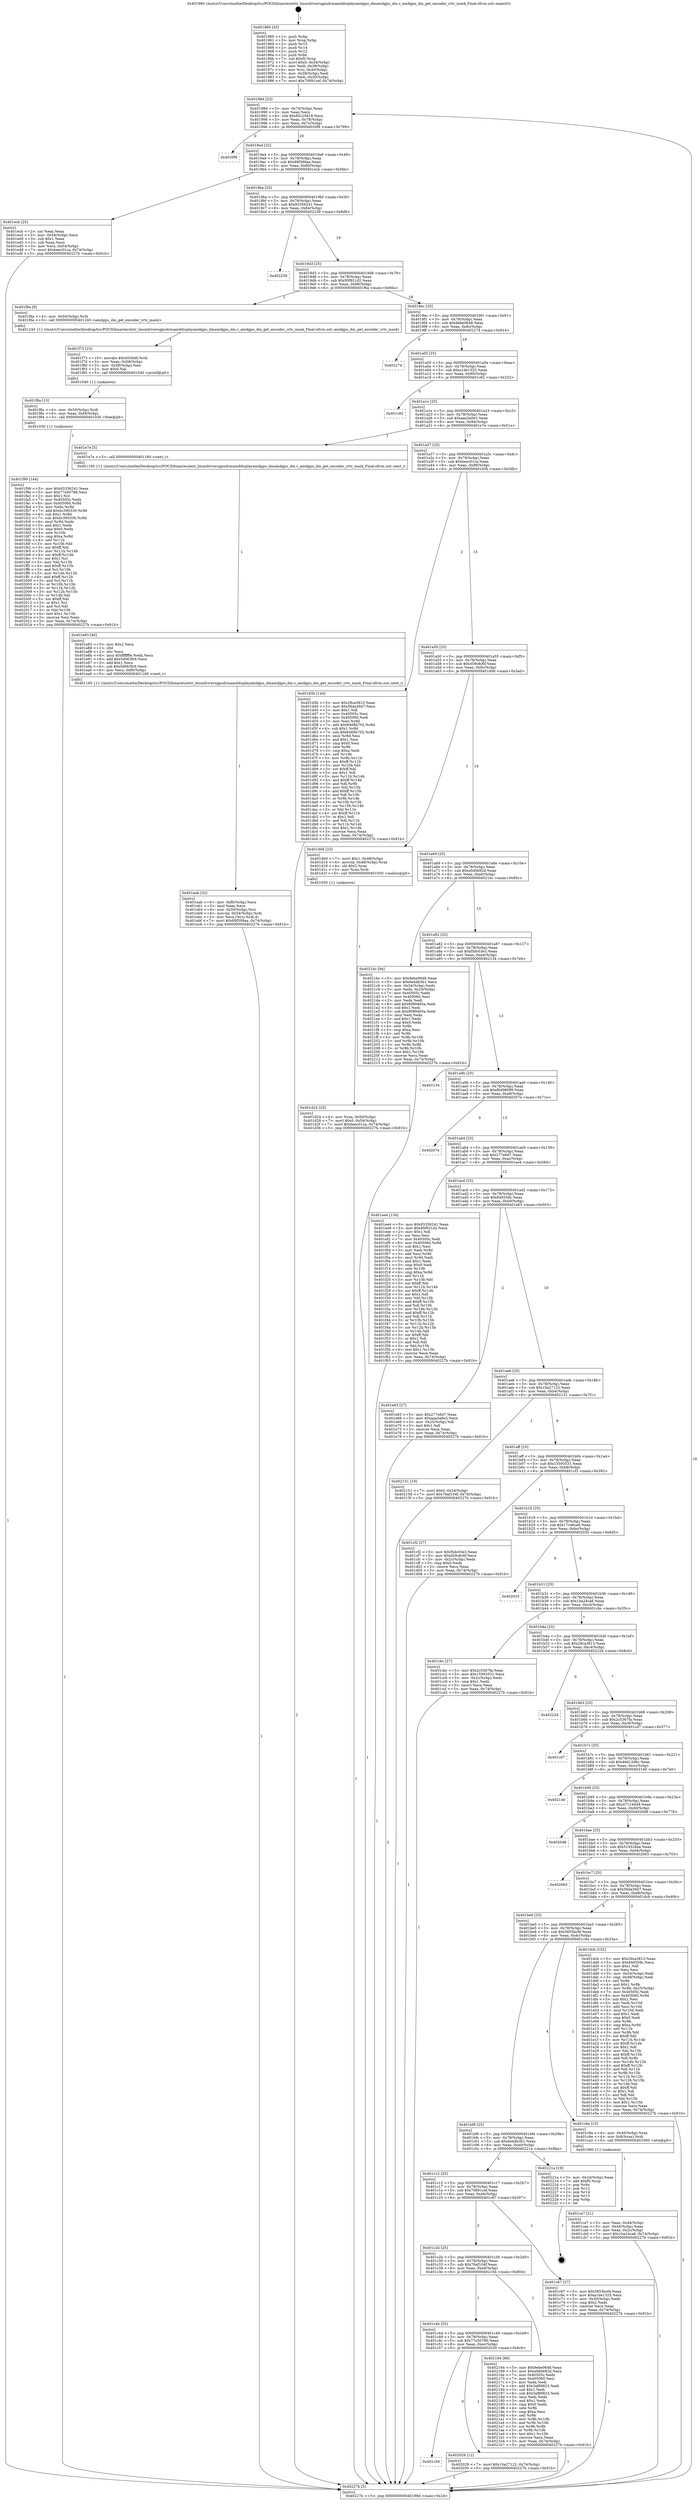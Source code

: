 digraph "0x401960" {
  label = "0x401960 (/mnt/c/Users/mathe/Desktop/tcc/POCII/binaries/extr_linuxdriversgpudrmamddisplayamdgpu_dmamdgpu_dm.c_amdgpu_dm_get_encoder_crtc_mask_Final-ollvm.out::main(0))"
  labelloc = "t"
  node[shape=record]

  Entry [label="",width=0.3,height=0.3,shape=circle,fillcolor=black,style=filled]
  "0x40198d" [label="{
     0x40198d [23]\l
     | [instrs]\l
     &nbsp;&nbsp;0x40198d \<+3\>: mov -0x74(%rbp),%eax\l
     &nbsp;&nbsp;0x401990 \<+2\>: mov %eax,%ecx\l
     &nbsp;&nbsp;0x401992 \<+6\>: sub $0x85c25818,%ecx\l
     &nbsp;&nbsp;0x401998 \<+3\>: mov %eax,-0x78(%rbp)\l
     &nbsp;&nbsp;0x40199b \<+3\>: mov %ecx,-0x7c(%rbp)\l
     &nbsp;&nbsp;0x40199e \<+6\>: je 00000000004020f9 \<main+0x799\>\l
  }"]
  "0x4020f9" [label="{
     0x4020f9\l
  }", style=dashed]
  "0x4019a4" [label="{
     0x4019a4 [22]\l
     | [instrs]\l
     &nbsp;&nbsp;0x4019a4 \<+5\>: jmp 00000000004019a9 \<main+0x49\>\l
     &nbsp;&nbsp;0x4019a9 \<+3\>: mov -0x78(%rbp),%eax\l
     &nbsp;&nbsp;0x4019ac \<+5\>: sub $0x89f399aa,%eax\l
     &nbsp;&nbsp;0x4019b1 \<+3\>: mov %eax,-0x80(%rbp)\l
     &nbsp;&nbsp;0x4019b4 \<+6\>: je 0000000000401ecb \<main+0x56b\>\l
  }"]
  Exit [label="",width=0.3,height=0.3,shape=circle,fillcolor=black,style=filled,peripheries=2]
  "0x401ecb" [label="{
     0x401ecb [25]\l
     | [instrs]\l
     &nbsp;&nbsp;0x401ecb \<+2\>: xor %eax,%eax\l
     &nbsp;&nbsp;0x401ecd \<+3\>: mov -0x54(%rbp),%ecx\l
     &nbsp;&nbsp;0x401ed0 \<+3\>: sub $0x1,%eax\l
     &nbsp;&nbsp;0x401ed3 \<+2\>: sub %eax,%ecx\l
     &nbsp;&nbsp;0x401ed5 \<+3\>: mov %ecx,-0x54(%rbp)\l
     &nbsp;&nbsp;0x401ed8 \<+7\>: movl $0xbeec01ca,-0x74(%rbp)\l
     &nbsp;&nbsp;0x401edf \<+5\>: jmp 000000000040227b \<main+0x91b\>\l
  }"]
  "0x4019ba" [label="{
     0x4019ba [25]\l
     | [instrs]\l
     &nbsp;&nbsp;0x4019ba \<+5\>: jmp 00000000004019bf \<main+0x5f\>\l
     &nbsp;&nbsp;0x4019bf \<+3\>: mov -0x78(%rbp),%eax\l
     &nbsp;&nbsp;0x4019c2 \<+5\>: sub $0x93356241,%eax\l
     &nbsp;&nbsp;0x4019c7 \<+6\>: mov %eax,-0x84(%rbp)\l
     &nbsp;&nbsp;0x4019cd \<+6\>: je 0000000000402239 \<main+0x8d9\>\l
  }"]
  "0x401c5d" [label="{
     0x401c5d\l
  }", style=dashed]
  "0x402239" [label="{
     0x402239\l
  }", style=dashed]
  "0x4019d3" [label="{
     0x4019d3 [25]\l
     | [instrs]\l
     &nbsp;&nbsp;0x4019d3 \<+5\>: jmp 00000000004019d8 \<main+0x78\>\l
     &nbsp;&nbsp;0x4019d8 \<+3\>: mov -0x78(%rbp),%eax\l
     &nbsp;&nbsp;0x4019db \<+5\>: sub $0x95f921d2,%eax\l
     &nbsp;&nbsp;0x4019e0 \<+6\>: mov %eax,-0x88(%rbp)\l
     &nbsp;&nbsp;0x4019e6 \<+6\>: je 0000000000401f6a \<main+0x60a\>\l
  }"]
  "0x402029" [label="{
     0x402029 [12]\l
     | [instrs]\l
     &nbsp;&nbsp;0x402029 \<+7\>: movl $0x10a27122,-0x74(%rbp)\l
     &nbsp;&nbsp;0x402030 \<+5\>: jmp 000000000040227b \<main+0x91b\>\l
  }"]
  "0x401f6a" [label="{
     0x401f6a [9]\l
     | [instrs]\l
     &nbsp;&nbsp;0x401f6a \<+4\>: mov -0x50(%rbp),%rdi\l
     &nbsp;&nbsp;0x401f6e \<+5\>: call 0000000000401240 \<amdgpu_dm_get_encoder_crtc_mask\>\l
     | [calls]\l
     &nbsp;&nbsp;0x401240 \{1\} (/mnt/c/Users/mathe/Desktop/tcc/POCII/binaries/extr_linuxdriversgpudrmamddisplayamdgpu_dmamdgpu_dm.c_amdgpu_dm_get_encoder_crtc_mask_Final-ollvm.out::amdgpu_dm_get_encoder_crtc_mask)\l
  }"]
  "0x4019ec" [label="{
     0x4019ec [25]\l
     | [instrs]\l
     &nbsp;&nbsp;0x4019ec \<+5\>: jmp 00000000004019f1 \<main+0x91\>\l
     &nbsp;&nbsp;0x4019f1 \<+3\>: mov -0x78(%rbp),%eax\l
     &nbsp;&nbsp;0x4019f4 \<+5\>: sub $0x9ebe0648,%eax\l
     &nbsp;&nbsp;0x4019f9 \<+6\>: mov %eax,-0x8c(%rbp)\l
     &nbsp;&nbsp;0x4019ff \<+6\>: je 0000000000402274 \<main+0x914\>\l
  }"]
  "0x401c44" [label="{
     0x401c44 [25]\l
     | [instrs]\l
     &nbsp;&nbsp;0x401c44 \<+5\>: jmp 0000000000401c49 \<main+0x2e9\>\l
     &nbsp;&nbsp;0x401c49 \<+3\>: mov -0x78(%rbp),%eax\l
     &nbsp;&nbsp;0x401c4c \<+5\>: sub $0x77e50786,%eax\l
     &nbsp;&nbsp;0x401c51 \<+6\>: mov %eax,-0xec(%rbp)\l
     &nbsp;&nbsp;0x401c57 \<+6\>: je 0000000000402029 \<main+0x6c9\>\l
  }"]
  "0x402274" [label="{
     0x402274\l
  }", style=dashed]
  "0x401a05" [label="{
     0x401a05 [25]\l
     | [instrs]\l
     &nbsp;&nbsp;0x401a05 \<+5\>: jmp 0000000000401a0a \<main+0xaa\>\l
     &nbsp;&nbsp;0x401a0a \<+3\>: mov -0x78(%rbp),%eax\l
     &nbsp;&nbsp;0x401a0d \<+5\>: sub $0xa1de1325,%eax\l
     &nbsp;&nbsp;0x401a12 \<+6\>: mov %eax,-0x90(%rbp)\l
     &nbsp;&nbsp;0x401a18 \<+6\>: je 0000000000401c82 \<main+0x322\>\l
  }"]
  "0x402164" [label="{
     0x402164 [88]\l
     | [instrs]\l
     &nbsp;&nbsp;0x402164 \<+5\>: mov $0x9ebe0648,%eax\l
     &nbsp;&nbsp;0x402169 \<+5\>: mov $0xe0d0b92d,%ecx\l
     &nbsp;&nbsp;0x40216e \<+7\>: mov 0x40505c,%edx\l
     &nbsp;&nbsp;0x402175 \<+7\>: mov 0x405060,%esi\l
     &nbsp;&nbsp;0x40217c \<+2\>: mov %edx,%edi\l
     &nbsp;&nbsp;0x40217e \<+6\>: add $0x3af89823,%edi\l
     &nbsp;&nbsp;0x402184 \<+3\>: sub $0x1,%edi\l
     &nbsp;&nbsp;0x402187 \<+6\>: sub $0x3af89823,%edi\l
     &nbsp;&nbsp;0x40218d \<+3\>: imul %edi,%edx\l
     &nbsp;&nbsp;0x402190 \<+3\>: and $0x1,%edx\l
     &nbsp;&nbsp;0x402193 \<+3\>: cmp $0x0,%edx\l
     &nbsp;&nbsp;0x402196 \<+4\>: sete %r8b\l
     &nbsp;&nbsp;0x40219a \<+3\>: cmp $0xa,%esi\l
     &nbsp;&nbsp;0x40219d \<+4\>: setl %r9b\l
     &nbsp;&nbsp;0x4021a1 \<+3\>: mov %r8b,%r10b\l
     &nbsp;&nbsp;0x4021a4 \<+3\>: and %r9b,%r10b\l
     &nbsp;&nbsp;0x4021a7 \<+3\>: xor %r9b,%r8b\l
     &nbsp;&nbsp;0x4021aa \<+3\>: or %r8b,%r10b\l
     &nbsp;&nbsp;0x4021ad \<+4\>: test $0x1,%r10b\l
     &nbsp;&nbsp;0x4021b1 \<+3\>: cmovne %ecx,%eax\l
     &nbsp;&nbsp;0x4021b4 \<+3\>: mov %eax,-0x74(%rbp)\l
     &nbsp;&nbsp;0x4021b7 \<+5\>: jmp 000000000040227b \<main+0x91b\>\l
  }"]
  "0x401c82" [label="{
     0x401c82\l
  }", style=dashed]
  "0x401a1e" [label="{
     0x401a1e [25]\l
     | [instrs]\l
     &nbsp;&nbsp;0x401a1e \<+5\>: jmp 0000000000401a23 \<main+0xc3\>\l
     &nbsp;&nbsp;0x401a23 \<+3\>: mov -0x78(%rbp),%eax\l
     &nbsp;&nbsp;0x401a26 \<+5\>: sub $0xaaa3a0e3,%eax\l
     &nbsp;&nbsp;0x401a2b \<+6\>: mov %eax,-0x94(%rbp)\l
     &nbsp;&nbsp;0x401a31 \<+6\>: je 0000000000401e7e \<main+0x51e\>\l
  }"]
  "0x401f99" [label="{
     0x401f99 [144]\l
     | [instrs]\l
     &nbsp;&nbsp;0x401f99 \<+5\>: mov $0x93356241,%eax\l
     &nbsp;&nbsp;0x401f9e \<+5\>: mov $0x77e50786,%esi\l
     &nbsp;&nbsp;0x401fa3 \<+2\>: mov $0x1,%cl\l
     &nbsp;&nbsp;0x401fa5 \<+7\>: mov 0x40505c,%edx\l
     &nbsp;&nbsp;0x401fac \<+8\>: mov 0x405060,%r8d\l
     &nbsp;&nbsp;0x401fb4 \<+3\>: mov %edx,%r9d\l
     &nbsp;&nbsp;0x401fb7 \<+7\>: add $0xbc390330,%r9d\l
     &nbsp;&nbsp;0x401fbe \<+4\>: sub $0x1,%r9d\l
     &nbsp;&nbsp;0x401fc2 \<+7\>: sub $0xbc390330,%r9d\l
     &nbsp;&nbsp;0x401fc9 \<+4\>: imul %r9d,%edx\l
     &nbsp;&nbsp;0x401fcd \<+3\>: and $0x1,%edx\l
     &nbsp;&nbsp;0x401fd0 \<+3\>: cmp $0x0,%edx\l
     &nbsp;&nbsp;0x401fd3 \<+4\>: sete %r10b\l
     &nbsp;&nbsp;0x401fd7 \<+4\>: cmp $0xa,%r8d\l
     &nbsp;&nbsp;0x401fdb \<+4\>: setl %r11b\l
     &nbsp;&nbsp;0x401fdf \<+3\>: mov %r10b,%bl\l
     &nbsp;&nbsp;0x401fe2 \<+3\>: xor $0xff,%bl\l
     &nbsp;&nbsp;0x401fe5 \<+3\>: mov %r11b,%r14b\l
     &nbsp;&nbsp;0x401fe8 \<+4\>: xor $0xff,%r14b\l
     &nbsp;&nbsp;0x401fec \<+3\>: xor $0x1,%cl\l
     &nbsp;&nbsp;0x401fef \<+3\>: mov %bl,%r15b\l
     &nbsp;&nbsp;0x401ff2 \<+4\>: and $0xff,%r15b\l
     &nbsp;&nbsp;0x401ff6 \<+3\>: and %cl,%r10b\l
     &nbsp;&nbsp;0x401ff9 \<+3\>: mov %r14b,%r12b\l
     &nbsp;&nbsp;0x401ffc \<+4\>: and $0xff,%r12b\l
     &nbsp;&nbsp;0x402000 \<+3\>: and %cl,%r11b\l
     &nbsp;&nbsp;0x402003 \<+3\>: or %r10b,%r15b\l
     &nbsp;&nbsp;0x402006 \<+3\>: or %r11b,%r12b\l
     &nbsp;&nbsp;0x402009 \<+3\>: xor %r12b,%r15b\l
     &nbsp;&nbsp;0x40200c \<+3\>: or %r14b,%bl\l
     &nbsp;&nbsp;0x40200f \<+3\>: xor $0xff,%bl\l
     &nbsp;&nbsp;0x402012 \<+3\>: or $0x1,%cl\l
     &nbsp;&nbsp;0x402015 \<+2\>: and %cl,%bl\l
     &nbsp;&nbsp;0x402017 \<+3\>: or %bl,%r15b\l
     &nbsp;&nbsp;0x40201a \<+4\>: test $0x1,%r15b\l
     &nbsp;&nbsp;0x40201e \<+3\>: cmovne %esi,%eax\l
     &nbsp;&nbsp;0x402021 \<+3\>: mov %eax,-0x74(%rbp)\l
     &nbsp;&nbsp;0x402024 \<+5\>: jmp 000000000040227b \<main+0x91b\>\l
  }"]
  "0x401e7e" [label="{
     0x401e7e [5]\l
     | [instrs]\l
     &nbsp;&nbsp;0x401e7e \<+5\>: call 0000000000401160 \<next_i\>\l
     | [calls]\l
     &nbsp;&nbsp;0x401160 \{1\} (/mnt/c/Users/mathe/Desktop/tcc/POCII/binaries/extr_linuxdriversgpudrmamddisplayamdgpu_dmamdgpu_dm.c_amdgpu_dm_get_encoder_crtc_mask_Final-ollvm.out::next_i)\l
  }"]
  "0x401a37" [label="{
     0x401a37 [25]\l
     | [instrs]\l
     &nbsp;&nbsp;0x401a37 \<+5\>: jmp 0000000000401a3c \<main+0xdc\>\l
     &nbsp;&nbsp;0x401a3c \<+3\>: mov -0x78(%rbp),%eax\l
     &nbsp;&nbsp;0x401a3f \<+5\>: sub $0xbeec01ca,%eax\l
     &nbsp;&nbsp;0x401a44 \<+6\>: mov %eax,-0x98(%rbp)\l
     &nbsp;&nbsp;0x401a4a \<+6\>: je 0000000000401d3b \<main+0x3db\>\l
  }"]
  "0x401f8a" [label="{
     0x401f8a [15]\l
     | [instrs]\l
     &nbsp;&nbsp;0x401f8a \<+4\>: mov -0x50(%rbp),%rdi\l
     &nbsp;&nbsp;0x401f8e \<+6\>: mov %eax,-0xf4(%rbp)\l
     &nbsp;&nbsp;0x401f94 \<+5\>: call 0000000000401030 \<free@plt\>\l
     | [calls]\l
     &nbsp;&nbsp;0x401030 \{1\} (unknown)\l
  }"]
  "0x401d3b" [label="{
     0x401d3b [144]\l
     | [instrs]\l
     &nbsp;&nbsp;0x401d3b \<+5\>: mov $0x29ca3813,%eax\l
     &nbsp;&nbsp;0x401d40 \<+5\>: mov $0x56da3947,%ecx\l
     &nbsp;&nbsp;0x401d45 \<+2\>: mov $0x1,%dl\l
     &nbsp;&nbsp;0x401d47 \<+7\>: mov 0x40505c,%esi\l
     &nbsp;&nbsp;0x401d4e \<+7\>: mov 0x405060,%edi\l
     &nbsp;&nbsp;0x401d55 \<+3\>: mov %esi,%r8d\l
     &nbsp;&nbsp;0x401d58 \<+7\>: add $0x6468b702,%r8d\l
     &nbsp;&nbsp;0x401d5f \<+4\>: sub $0x1,%r8d\l
     &nbsp;&nbsp;0x401d63 \<+7\>: sub $0x6468b702,%r8d\l
     &nbsp;&nbsp;0x401d6a \<+4\>: imul %r8d,%esi\l
     &nbsp;&nbsp;0x401d6e \<+3\>: and $0x1,%esi\l
     &nbsp;&nbsp;0x401d71 \<+3\>: cmp $0x0,%esi\l
     &nbsp;&nbsp;0x401d74 \<+4\>: sete %r9b\l
     &nbsp;&nbsp;0x401d78 \<+3\>: cmp $0xa,%edi\l
     &nbsp;&nbsp;0x401d7b \<+4\>: setl %r10b\l
     &nbsp;&nbsp;0x401d7f \<+3\>: mov %r9b,%r11b\l
     &nbsp;&nbsp;0x401d82 \<+4\>: xor $0xff,%r11b\l
     &nbsp;&nbsp;0x401d86 \<+3\>: mov %r10b,%bl\l
     &nbsp;&nbsp;0x401d89 \<+3\>: xor $0xff,%bl\l
     &nbsp;&nbsp;0x401d8c \<+3\>: xor $0x1,%dl\l
     &nbsp;&nbsp;0x401d8f \<+3\>: mov %r11b,%r14b\l
     &nbsp;&nbsp;0x401d92 \<+4\>: and $0xff,%r14b\l
     &nbsp;&nbsp;0x401d96 \<+3\>: and %dl,%r9b\l
     &nbsp;&nbsp;0x401d99 \<+3\>: mov %bl,%r15b\l
     &nbsp;&nbsp;0x401d9c \<+4\>: and $0xff,%r15b\l
     &nbsp;&nbsp;0x401da0 \<+3\>: and %dl,%r10b\l
     &nbsp;&nbsp;0x401da3 \<+3\>: or %r9b,%r14b\l
     &nbsp;&nbsp;0x401da6 \<+3\>: or %r10b,%r15b\l
     &nbsp;&nbsp;0x401da9 \<+3\>: xor %r15b,%r14b\l
     &nbsp;&nbsp;0x401dac \<+3\>: or %bl,%r11b\l
     &nbsp;&nbsp;0x401daf \<+4\>: xor $0xff,%r11b\l
     &nbsp;&nbsp;0x401db3 \<+3\>: or $0x1,%dl\l
     &nbsp;&nbsp;0x401db6 \<+3\>: and %dl,%r11b\l
     &nbsp;&nbsp;0x401db9 \<+3\>: or %r11b,%r14b\l
     &nbsp;&nbsp;0x401dbc \<+4\>: test $0x1,%r14b\l
     &nbsp;&nbsp;0x401dc0 \<+3\>: cmovne %ecx,%eax\l
     &nbsp;&nbsp;0x401dc3 \<+3\>: mov %eax,-0x74(%rbp)\l
     &nbsp;&nbsp;0x401dc6 \<+5\>: jmp 000000000040227b \<main+0x91b\>\l
  }"]
  "0x401a50" [label="{
     0x401a50 [25]\l
     | [instrs]\l
     &nbsp;&nbsp;0x401a50 \<+5\>: jmp 0000000000401a55 \<main+0xf5\>\l
     &nbsp;&nbsp;0x401a55 \<+3\>: mov -0x78(%rbp),%eax\l
     &nbsp;&nbsp;0x401a58 \<+5\>: sub $0xd59c8c6f,%eax\l
     &nbsp;&nbsp;0x401a5d \<+6\>: mov %eax,-0x9c(%rbp)\l
     &nbsp;&nbsp;0x401a63 \<+6\>: je 0000000000401d0d \<main+0x3ad\>\l
  }"]
  "0x401f73" [label="{
     0x401f73 [23]\l
     | [instrs]\l
     &nbsp;&nbsp;0x401f73 \<+10\>: movabs $0x4030d6,%rdi\l
     &nbsp;&nbsp;0x401f7d \<+3\>: mov %eax,-0x58(%rbp)\l
     &nbsp;&nbsp;0x401f80 \<+3\>: mov -0x58(%rbp),%esi\l
     &nbsp;&nbsp;0x401f83 \<+2\>: mov $0x0,%al\l
     &nbsp;&nbsp;0x401f85 \<+5\>: call 0000000000401040 \<printf@plt\>\l
     | [calls]\l
     &nbsp;&nbsp;0x401040 \{1\} (unknown)\l
  }"]
  "0x401d0d" [label="{
     0x401d0d [23]\l
     | [instrs]\l
     &nbsp;&nbsp;0x401d0d \<+7\>: movl $0x1,-0x48(%rbp)\l
     &nbsp;&nbsp;0x401d14 \<+4\>: movslq -0x48(%rbp),%rax\l
     &nbsp;&nbsp;0x401d18 \<+4\>: shl $0x2,%rax\l
     &nbsp;&nbsp;0x401d1c \<+3\>: mov %rax,%rdi\l
     &nbsp;&nbsp;0x401d1f \<+5\>: call 0000000000401050 \<malloc@plt\>\l
     | [calls]\l
     &nbsp;&nbsp;0x401050 \{1\} (unknown)\l
  }"]
  "0x401a69" [label="{
     0x401a69 [25]\l
     | [instrs]\l
     &nbsp;&nbsp;0x401a69 \<+5\>: jmp 0000000000401a6e \<main+0x10e\>\l
     &nbsp;&nbsp;0x401a6e \<+3\>: mov -0x78(%rbp),%eax\l
     &nbsp;&nbsp;0x401a71 \<+5\>: sub $0xe0d0b92d,%eax\l
     &nbsp;&nbsp;0x401a76 \<+6\>: mov %eax,-0xa0(%rbp)\l
     &nbsp;&nbsp;0x401a7c \<+6\>: je 00000000004021bc \<main+0x85c\>\l
  }"]
  "0x401eab" [label="{
     0x401eab [32]\l
     | [instrs]\l
     &nbsp;&nbsp;0x401eab \<+6\>: mov -0xf0(%rbp),%ecx\l
     &nbsp;&nbsp;0x401eb1 \<+3\>: imul %eax,%ecx\l
     &nbsp;&nbsp;0x401eb4 \<+4\>: mov -0x50(%rbp),%rsi\l
     &nbsp;&nbsp;0x401eb8 \<+4\>: movslq -0x54(%rbp),%rdi\l
     &nbsp;&nbsp;0x401ebc \<+3\>: mov %ecx,(%rsi,%rdi,4)\l
     &nbsp;&nbsp;0x401ebf \<+7\>: movl $0x89f399aa,-0x74(%rbp)\l
     &nbsp;&nbsp;0x401ec6 \<+5\>: jmp 000000000040227b \<main+0x91b\>\l
  }"]
  "0x4021bc" [label="{
     0x4021bc [94]\l
     | [instrs]\l
     &nbsp;&nbsp;0x4021bc \<+5\>: mov $0x9ebe0648,%eax\l
     &nbsp;&nbsp;0x4021c1 \<+5\>: mov $0x6e4db3b1,%ecx\l
     &nbsp;&nbsp;0x4021c6 \<+3\>: mov -0x34(%rbp),%edx\l
     &nbsp;&nbsp;0x4021c9 \<+3\>: mov %edx,-0x24(%rbp)\l
     &nbsp;&nbsp;0x4021cc \<+7\>: mov 0x40505c,%edx\l
     &nbsp;&nbsp;0x4021d3 \<+7\>: mov 0x405060,%esi\l
     &nbsp;&nbsp;0x4021da \<+2\>: mov %edx,%edi\l
     &nbsp;&nbsp;0x4021dc \<+6\>: add $0x9089465a,%edi\l
     &nbsp;&nbsp;0x4021e2 \<+3\>: sub $0x1,%edi\l
     &nbsp;&nbsp;0x4021e5 \<+6\>: sub $0x9089465a,%edi\l
     &nbsp;&nbsp;0x4021eb \<+3\>: imul %edi,%edx\l
     &nbsp;&nbsp;0x4021ee \<+3\>: and $0x1,%edx\l
     &nbsp;&nbsp;0x4021f1 \<+3\>: cmp $0x0,%edx\l
     &nbsp;&nbsp;0x4021f4 \<+4\>: sete %r8b\l
     &nbsp;&nbsp;0x4021f8 \<+3\>: cmp $0xa,%esi\l
     &nbsp;&nbsp;0x4021fb \<+4\>: setl %r9b\l
     &nbsp;&nbsp;0x4021ff \<+3\>: mov %r8b,%r10b\l
     &nbsp;&nbsp;0x402202 \<+3\>: and %r9b,%r10b\l
     &nbsp;&nbsp;0x402205 \<+3\>: xor %r9b,%r8b\l
     &nbsp;&nbsp;0x402208 \<+3\>: or %r8b,%r10b\l
     &nbsp;&nbsp;0x40220b \<+4\>: test $0x1,%r10b\l
     &nbsp;&nbsp;0x40220f \<+3\>: cmovne %ecx,%eax\l
     &nbsp;&nbsp;0x402212 \<+3\>: mov %eax,-0x74(%rbp)\l
     &nbsp;&nbsp;0x402215 \<+5\>: jmp 000000000040227b \<main+0x91b\>\l
  }"]
  "0x401a82" [label="{
     0x401a82 [25]\l
     | [instrs]\l
     &nbsp;&nbsp;0x401a82 \<+5\>: jmp 0000000000401a87 \<main+0x127\>\l
     &nbsp;&nbsp;0x401a87 \<+3\>: mov -0x78(%rbp),%eax\l
     &nbsp;&nbsp;0x401a8a \<+5\>: sub $0xf5dc03e3,%eax\l
     &nbsp;&nbsp;0x401a8f \<+6\>: mov %eax,-0xa4(%rbp)\l
     &nbsp;&nbsp;0x401a95 \<+6\>: je 0000000000402134 \<main+0x7d4\>\l
  }"]
  "0x401e83" [label="{
     0x401e83 [40]\l
     | [instrs]\l
     &nbsp;&nbsp;0x401e83 \<+5\>: mov $0x2,%ecx\l
     &nbsp;&nbsp;0x401e88 \<+1\>: cltd\l
     &nbsp;&nbsp;0x401e89 \<+2\>: idiv %ecx\l
     &nbsp;&nbsp;0x401e8b \<+6\>: imul $0xfffffffe,%edx,%ecx\l
     &nbsp;&nbsp;0x401e91 \<+6\>: add $0x5d063fc6,%ecx\l
     &nbsp;&nbsp;0x401e97 \<+3\>: add $0x1,%ecx\l
     &nbsp;&nbsp;0x401e9a \<+6\>: sub $0x5d063fc6,%ecx\l
     &nbsp;&nbsp;0x401ea0 \<+6\>: mov %ecx,-0xf0(%rbp)\l
     &nbsp;&nbsp;0x401ea6 \<+5\>: call 0000000000401160 \<next_i\>\l
     | [calls]\l
     &nbsp;&nbsp;0x401160 \{1\} (/mnt/c/Users/mathe/Desktop/tcc/POCII/binaries/extr_linuxdriversgpudrmamddisplayamdgpu_dmamdgpu_dm.c_amdgpu_dm_get_encoder_crtc_mask_Final-ollvm.out::next_i)\l
  }"]
  "0x402134" [label="{
     0x402134\l
  }", style=dashed]
  "0x401a9b" [label="{
     0x401a9b [25]\l
     | [instrs]\l
     &nbsp;&nbsp;0x401a9b \<+5\>: jmp 0000000000401aa0 \<main+0x140\>\l
     &nbsp;&nbsp;0x401aa0 \<+3\>: mov -0x78(%rbp),%eax\l
     &nbsp;&nbsp;0x401aa3 \<+5\>: sub $0xfb408099,%eax\l
     &nbsp;&nbsp;0x401aa8 \<+6\>: mov %eax,-0xa8(%rbp)\l
     &nbsp;&nbsp;0x401aae \<+6\>: je 000000000040207e \<main+0x71e\>\l
  }"]
  "0x401d24" [label="{
     0x401d24 [23]\l
     | [instrs]\l
     &nbsp;&nbsp;0x401d24 \<+4\>: mov %rax,-0x50(%rbp)\l
     &nbsp;&nbsp;0x401d28 \<+7\>: movl $0x0,-0x54(%rbp)\l
     &nbsp;&nbsp;0x401d2f \<+7\>: movl $0xbeec01ca,-0x74(%rbp)\l
     &nbsp;&nbsp;0x401d36 \<+5\>: jmp 000000000040227b \<main+0x91b\>\l
  }"]
  "0x40207e" [label="{
     0x40207e\l
  }", style=dashed]
  "0x401ab4" [label="{
     0x401ab4 [25]\l
     | [instrs]\l
     &nbsp;&nbsp;0x401ab4 \<+5\>: jmp 0000000000401ab9 \<main+0x159\>\l
     &nbsp;&nbsp;0x401ab9 \<+3\>: mov -0x78(%rbp),%eax\l
     &nbsp;&nbsp;0x401abc \<+5\>: sub $0x277e6d7,%eax\l
     &nbsp;&nbsp;0x401ac1 \<+6\>: mov %eax,-0xac(%rbp)\l
     &nbsp;&nbsp;0x401ac7 \<+6\>: je 0000000000401ee4 \<main+0x584\>\l
  }"]
  "0x401ca7" [label="{
     0x401ca7 [21]\l
     | [instrs]\l
     &nbsp;&nbsp;0x401ca7 \<+3\>: mov %eax,-0x44(%rbp)\l
     &nbsp;&nbsp;0x401caa \<+3\>: mov -0x44(%rbp),%eax\l
     &nbsp;&nbsp;0x401cad \<+3\>: mov %eax,-0x2c(%rbp)\l
     &nbsp;&nbsp;0x401cb0 \<+7\>: movl $0x1ba24ca6,-0x74(%rbp)\l
     &nbsp;&nbsp;0x401cb7 \<+5\>: jmp 000000000040227b \<main+0x91b\>\l
  }"]
  "0x401ee4" [label="{
     0x401ee4 [134]\l
     | [instrs]\l
     &nbsp;&nbsp;0x401ee4 \<+5\>: mov $0x93356241,%eax\l
     &nbsp;&nbsp;0x401ee9 \<+5\>: mov $0x95f921d2,%ecx\l
     &nbsp;&nbsp;0x401eee \<+2\>: mov $0x1,%dl\l
     &nbsp;&nbsp;0x401ef0 \<+2\>: xor %esi,%esi\l
     &nbsp;&nbsp;0x401ef2 \<+7\>: mov 0x40505c,%edi\l
     &nbsp;&nbsp;0x401ef9 \<+8\>: mov 0x405060,%r8d\l
     &nbsp;&nbsp;0x401f01 \<+3\>: sub $0x1,%esi\l
     &nbsp;&nbsp;0x401f04 \<+3\>: mov %edi,%r9d\l
     &nbsp;&nbsp;0x401f07 \<+3\>: add %esi,%r9d\l
     &nbsp;&nbsp;0x401f0a \<+4\>: imul %r9d,%edi\l
     &nbsp;&nbsp;0x401f0e \<+3\>: and $0x1,%edi\l
     &nbsp;&nbsp;0x401f11 \<+3\>: cmp $0x0,%edi\l
     &nbsp;&nbsp;0x401f14 \<+4\>: sete %r10b\l
     &nbsp;&nbsp;0x401f18 \<+4\>: cmp $0xa,%r8d\l
     &nbsp;&nbsp;0x401f1c \<+4\>: setl %r11b\l
     &nbsp;&nbsp;0x401f20 \<+3\>: mov %r10b,%bl\l
     &nbsp;&nbsp;0x401f23 \<+3\>: xor $0xff,%bl\l
     &nbsp;&nbsp;0x401f26 \<+3\>: mov %r11b,%r14b\l
     &nbsp;&nbsp;0x401f29 \<+4\>: xor $0xff,%r14b\l
     &nbsp;&nbsp;0x401f2d \<+3\>: xor $0x1,%dl\l
     &nbsp;&nbsp;0x401f30 \<+3\>: mov %bl,%r15b\l
     &nbsp;&nbsp;0x401f33 \<+4\>: and $0xff,%r15b\l
     &nbsp;&nbsp;0x401f37 \<+3\>: and %dl,%r10b\l
     &nbsp;&nbsp;0x401f3a \<+3\>: mov %r14b,%r12b\l
     &nbsp;&nbsp;0x401f3d \<+4\>: and $0xff,%r12b\l
     &nbsp;&nbsp;0x401f41 \<+3\>: and %dl,%r11b\l
     &nbsp;&nbsp;0x401f44 \<+3\>: or %r10b,%r15b\l
     &nbsp;&nbsp;0x401f47 \<+3\>: or %r11b,%r12b\l
     &nbsp;&nbsp;0x401f4a \<+3\>: xor %r12b,%r15b\l
     &nbsp;&nbsp;0x401f4d \<+3\>: or %r14b,%bl\l
     &nbsp;&nbsp;0x401f50 \<+3\>: xor $0xff,%bl\l
     &nbsp;&nbsp;0x401f53 \<+3\>: or $0x1,%dl\l
     &nbsp;&nbsp;0x401f56 \<+2\>: and %dl,%bl\l
     &nbsp;&nbsp;0x401f58 \<+3\>: or %bl,%r15b\l
     &nbsp;&nbsp;0x401f5b \<+4\>: test $0x1,%r15b\l
     &nbsp;&nbsp;0x401f5f \<+3\>: cmovne %ecx,%eax\l
     &nbsp;&nbsp;0x401f62 \<+3\>: mov %eax,-0x74(%rbp)\l
     &nbsp;&nbsp;0x401f65 \<+5\>: jmp 000000000040227b \<main+0x91b\>\l
  }"]
  "0x401acd" [label="{
     0x401acd [25]\l
     | [instrs]\l
     &nbsp;&nbsp;0x401acd \<+5\>: jmp 0000000000401ad2 \<main+0x172\>\l
     &nbsp;&nbsp;0x401ad2 \<+3\>: mov -0x78(%rbp),%eax\l
     &nbsp;&nbsp;0x401ad5 \<+5\>: sub $0x840559c,%eax\l
     &nbsp;&nbsp;0x401ada \<+6\>: mov %eax,-0xb0(%rbp)\l
     &nbsp;&nbsp;0x401ae0 \<+6\>: je 0000000000401e63 \<main+0x503\>\l
  }"]
  "0x401960" [label="{
     0x401960 [45]\l
     | [instrs]\l
     &nbsp;&nbsp;0x401960 \<+1\>: push %rbp\l
     &nbsp;&nbsp;0x401961 \<+3\>: mov %rsp,%rbp\l
     &nbsp;&nbsp;0x401964 \<+2\>: push %r15\l
     &nbsp;&nbsp;0x401966 \<+2\>: push %r14\l
     &nbsp;&nbsp;0x401968 \<+2\>: push %r12\l
     &nbsp;&nbsp;0x40196a \<+1\>: push %rbx\l
     &nbsp;&nbsp;0x40196b \<+7\>: sub $0xf0,%rsp\l
     &nbsp;&nbsp;0x401972 \<+7\>: movl $0x0,-0x34(%rbp)\l
     &nbsp;&nbsp;0x401979 \<+3\>: mov %edi,-0x38(%rbp)\l
     &nbsp;&nbsp;0x40197c \<+4\>: mov %rsi,-0x40(%rbp)\l
     &nbsp;&nbsp;0x401980 \<+3\>: mov -0x38(%rbp),%edi\l
     &nbsp;&nbsp;0x401983 \<+3\>: mov %edi,-0x30(%rbp)\l
     &nbsp;&nbsp;0x401986 \<+7\>: movl $0x70891cef,-0x74(%rbp)\l
  }"]
  "0x401e63" [label="{
     0x401e63 [27]\l
     | [instrs]\l
     &nbsp;&nbsp;0x401e63 \<+5\>: mov $0x277e6d7,%eax\l
     &nbsp;&nbsp;0x401e68 \<+5\>: mov $0xaaa3a0e3,%ecx\l
     &nbsp;&nbsp;0x401e6d \<+3\>: mov -0x25(%rbp),%dl\l
     &nbsp;&nbsp;0x401e70 \<+3\>: test $0x1,%dl\l
     &nbsp;&nbsp;0x401e73 \<+3\>: cmovne %ecx,%eax\l
     &nbsp;&nbsp;0x401e76 \<+3\>: mov %eax,-0x74(%rbp)\l
     &nbsp;&nbsp;0x401e79 \<+5\>: jmp 000000000040227b \<main+0x91b\>\l
  }"]
  "0x401ae6" [label="{
     0x401ae6 [25]\l
     | [instrs]\l
     &nbsp;&nbsp;0x401ae6 \<+5\>: jmp 0000000000401aeb \<main+0x18b\>\l
     &nbsp;&nbsp;0x401aeb \<+3\>: mov -0x78(%rbp),%eax\l
     &nbsp;&nbsp;0x401aee \<+5\>: sub $0x10a27122,%eax\l
     &nbsp;&nbsp;0x401af3 \<+6\>: mov %eax,-0xb4(%rbp)\l
     &nbsp;&nbsp;0x401af9 \<+6\>: je 0000000000402151 \<main+0x7f1\>\l
  }"]
  "0x40227b" [label="{
     0x40227b [5]\l
     | [instrs]\l
     &nbsp;&nbsp;0x40227b \<+5\>: jmp 000000000040198d \<main+0x2d\>\l
  }"]
  "0x402151" [label="{
     0x402151 [19]\l
     | [instrs]\l
     &nbsp;&nbsp;0x402151 \<+7\>: movl $0x0,-0x34(%rbp)\l
     &nbsp;&nbsp;0x402158 \<+7\>: movl $0x76af104f,-0x74(%rbp)\l
     &nbsp;&nbsp;0x40215f \<+5\>: jmp 000000000040227b \<main+0x91b\>\l
  }"]
  "0x401aff" [label="{
     0x401aff [25]\l
     | [instrs]\l
     &nbsp;&nbsp;0x401aff \<+5\>: jmp 0000000000401b04 \<main+0x1a4\>\l
     &nbsp;&nbsp;0x401b04 \<+3\>: mov -0x78(%rbp),%eax\l
     &nbsp;&nbsp;0x401b07 \<+5\>: sub $0x15593531,%eax\l
     &nbsp;&nbsp;0x401b0c \<+6\>: mov %eax,-0xb8(%rbp)\l
     &nbsp;&nbsp;0x401b12 \<+6\>: je 0000000000401cf2 \<main+0x392\>\l
  }"]
  "0x401c2b" [label="{
     0x401c2b [25]\l
     | [instrs]\l
     &nbsp;&nbsp;0x401c2b \<+5\>: jmp 0000000000401c30 \<main+0x2d0\>\l
     &nbsp;&nbsp;0x401c30 \<+3\>: mov -0x78(%rbp),%eax\l
     &nbsp;&nbsp;0x401c33 \<+5\>: sub $0x76af104f,%eax\l
     &nbsp;&nbsp;0x401c38 \<+6\>: mov %eax,-0xe8(%rbp)\l
     &nbsp;&nbsp;0x401c3e \<+6\>: je 0000000000402164 \<main+0x804\>\l
  }"]
  "0x401cf2" [label="{
     0x401cf2 [27]\l
     | [instrs]\l
     &nbsp;&nbsp;0x401cf2 \<+5\>: mov $0xf5dc03e3,%eax\l
     &nbsp;&nbsp;0x401cf7 \<+5\>: mov $0xd59c8c6f,%ecx\l
     &nbsp;&nbsp;0x401cfc \<+3\>: mov -0x2c(%rbp),%edx\l
     &nbsp;&nbsp;0x401cff \<+3\>: cmp $0x0,%edx\l
     &nbsp;&nbsp;0x401d02 \<+3\>: cmove %ecx,%eax\l
     &nbsp;&nbsp;0x401d05 \<+3\>: mov %eax,-0x74(%rbp)\l
     &nbsp;&nbsp;0x401d08 \<+5\>: jmp 000000000040227b \<main+0x91b\>\l
  }"]
  "0x401b18" [label="{
     0x401b18 [25]\l
     | [instrs]\l
     &nbsp;&nbsp;0x401b18 \<+5\>: jmp 0000000000401b1d \<main+0x1bd\>\l
     &nbsp;&nbsp;0x401b1d \<+3\>: mov -0x78(%rbp),%eax\l
     &nbsp;&nbsp;0x401b20 \<+5\>: sub $0x17c46ca9,%eax\l
     &nbsp;&nbsp;0x401b25 \<+6\>: mov %eax,-0xbc(%rbp)\l
     &nbsp;&nbsp;0x401b2b \<+6\>: je 0000000000402035 \<main+0x6d5\>\l
  }"]
  "0x401c67" [label="{
     0x401c67 [27]\l
     | [instrs]\l
     &nbsp;&nbsp;0x401c67 \<+5\>: mov $0x5855bcf4,%eax\l
     &nbsp;&nbsp;0x401c6c \<+5\>: mov $0xa1de1325,%ecx\l
     &nbsp;&nbsp;0x401c71 \<+3\>: mov -0x30(%rbp),%edx\l
     &nbsp;&nbsp;0x401c74 \<+3\>: cmp $0x2,%edx\l
     &nbsp;&nbsp;0x401c77 \<+3\>: cmovne %ecx,%eax\l
     &nbsp;&nbsp;0x401c7a \<+3\>: mov %eax,-0x74(%rbp)\l
     &nbsp;&nbsp;0x401c7d \<+5\>: jmp 000000000040227b \<main+0x91b\>\l
  }"]
  "0x402035" [label="{
     0x402035\l
  }", style=dashed]
  "0x401b31" [label="{
     0x401b31 [25]\l
     | [instrs]\l
     &nbsp;&nbsp;0x401b31 \<+5\>: jmp 0000000000401b36 \<main+0x1d6\>\l
     &nbsp;&nbsp;0x401b36 \<+3\>: mov -0x78(%rbp),%eax\l
     &nbsp;&nbsp;0x401b39 \<+5\>: sub $0x1ba24ca6,%eax\l
     &nbsp;&nbsp;0x401b3e \<+6\>: mov %eax,-0xc0(%rbp)\l
     &nbsp;&nbsp;0x401b44 \<+6\>: je 0000000000401cbc \<main+0x35c\>\l
  }"]
  "0x401c12" [label="{
     0x401c12 [25]\l
     | [instrs]\l
     &nbsp;&nbsp;0x401c12 \<+5\>: jmp 0000000000401c17 \<main+0x2b7\>\l
     &nbsp;&nbsp;0x401c17 \<+3\>: mov -0x78(%rbp),%eax\l
     &nbsp;&nbsp;0x401c1a \<+5\>: sub $0x70891cef,%eax\l
     &nbsp;&nbsp;0x401c1f \<+6\>: mov %eax,-0xe4(%rbp)\l
     &nbsp;&nbsp;0x401c25 \<+6\>: je 0000000000401c67 \<main+0x307\>\l
  }"]
  "0x401cbc" [label="{
     0x401cbc [27]\l
     | [instrs]\l
     &nbsp;&nbsp;0x401cbc \<+5\>: mov $0x2c5367fa,%eax\l
     &nbsp;&nbsp;0x401cc1 \<+5\>: mov $0x15593531,%ecx\l
     &nbsp;&nbsp;0x401cc6 \<+3\>: mov -0x2c(%rbp),%edx\l
     &nbsp;&nbsp;0x401cc9 \<+3\>: cmp $0x1,%edx\l
     &nbsp;&nbsp;0x401ccc \<+3\>: cmovl %ecx,%eax\l
     &nbsp;&nbsp;0x401ccf \<+3\>: mov %eax,-0x74(%rbp)\l
     &nbsp;&nbsp;0x401cd2 \<+5\>: jmp 000000000040227b \<main+0x91b\>\l
  }"]
  "0x401b4a" [label="{
     0x401b4a [25]\l
     | [instrs]\l
     &nbsp;&nbsp;0x401b4a \<+5\>: jmp 0000000000401b4f \<main+0x1ef\>\l
     &nbsp;&nbsp;0x401b4f \<+3\>: mov -0x78(%rbp),%eax\l
     &nbsp;&nbsp;0x401b52 \<+5\>: sub $0x29ca3813,%eax\l
     &nbsp;&nbsp;0x401b57 \<+6\>: mov %eax,-0xc4(%rbp)\l
     &nbsp;&nbsp;0x401b5d \<+6\>: je 000000000040222d \<main+0x8cd\>\l
  }"]
  "0x40221a" [label="{
     0x40221a [19]\l
     | [instrs]\l
     &nbsp;&nbsp;0x40221a \<+3\>: mov -0x24(%rbp),%eax\l
     &nbsp;&nbsp;0x40221d \<+7\>: add $0xf0,%rsp\l
     &nbsp;&nbsp;0x402224 \<+1\>: pop %rbx\l
     &nbsp;&nbsp;0x402225 \<+2\>: pop %r12\l
     &nbsp;&nbsp;0x402227 \<+2\>: pop %r14\l
     &nbsp;&nbsp;0x402229 \<+2\>: pop %r15\l
     &nbsp;&nbsp;0x40222b \<+1\>: pop %rbp\l
     &nbsp;&nbsp;0x40222c \<+1\>: ret\l
  }"]
  "0x40222d" [label="{
     0x40222d\l
  }", style=dashed]
  "0x401b63" [label="{
     0x401b63 [25]\l
     | [instrs]\l
     &nbsp;&nbsp;0x401b63 \<+5\>: jmp 0000000000401b68 \<main+0x208\>\l
     &nbsp;&nbsp;0x401b68 \<+3\>: mov -0x78(%rbp),%eax\l
     &nbsp;&nbsp;0x401b6b \<+5\>: sub $0x2c5367fa,%eax\l
     &nbsp;&nbsp;0x401b70 \<+6\>: mov %eax,-0xc8(%rbp)\l
     &nbsp;&nbsp;0x401b76 \<+6\>: je 0000000000401cd7 \<main+0x377\>\l
  }"]
  "0x401bf9" [label="{
     0x401bf9 [25]\l
     | [instrs]\l
     &nbsp;&nbsp;0x401bf9 \<+5\>: jmp 0000000000401bfe \<main+0x29e\>\l
     &nbsp;&nbsp;0x401bfe \<+3\>: mov -0x78(%rbp),%eax\l
     &nbsp;&nbsp;0x401c01 \<+5\>: sub $0x6e4db3b1,%eax\l
     &nbsp;&nbsp;0x401c06 \<+6\>: mov %eax,-0xe0(%rbp)\l
     &nbsp;&nbsp;0x401c0c \<+6\>: je 000000000040221a \<main+0x8ba\>\l
  }"]
  "0x401cd7" [label="{
     0x401cd7\l
  }", style=dashed]
  "0x401b7c" [label="{
     0x401b7c [25]\l
     | [instrs]\l
     &nbsp;&nbsp;0x401b7c \<+5\>: jmp 0000000000401b81 \<main+0x221\>\l
     &nbsp;&nbsp;0x401b81 \<+3\>: mov -0x78(%rbp),%eax\l
     &nbsp;&nbsp;0x401b84 \<+5\>: sub $0x46d12d6c,%eax\l
     &nbsp;&nbsp;0x401b89 \<+6\>: mov %eax,-0xcc(%rbp)\l
     &nbsp;&nbsp;0x401b8f \<+6\>: je 0000000000402140 \<main+0x7e0\>\l
  }"]
  "0x401c9a" [label="{
     0x401c9a [13]\l
     | [instrs]\l
     &nbsp;&nbsp;0x401c9a \<+4\>: mov -0x40(%rbp),%rax\l
     &nbsp;&nbsp;0x401c9e \<+4\>: mov 0x8(%rax),%rdi\l
     &nbsp;&nbsp;0x401ca2 \<+5\>: call 0000000000401060 \<atoi@plt\>\l
     | [calls]\l
     &nbsp;&nbsp;0x401060 \{1\} (unknown)\l
  }"]
  "0x402140" [label="{
     0x402140\l
  }", style=dashed]
  "0x401b95" [label="{
     0x401b95 [25]\l
     | [instrs]\l
     &nbsp;&nbsp;0x401b95 \<+5\>: jmp 0000000000401b9a \<main+0x23a\>\l
     &nbsp;&nbsp;0x401b9a \<+3\>: mov -0x78(%rbp),%eax\l
     &nbsp;&nbsp;0x401b9d \<+5\>: sub $0x47119448,%eax\l
     &nbsp;&nbsp;0x401ba2 \<+6\>: mov %eax,-0xd0(%rbp)\l
     &nbsp;&nbsp;0x401ba8 \<+6\>: je 00000000004020d8 \<main+0x778\>\l
  }"]
  "0x401be0" [label="{
     0x401be0 [25]\l
     | [instrs]\l
     &nbsp;&nbsp;0x401be0 \<+5\>: jmp 0000000000401be5 \<main+0x285\>\l
     &nbsp;&nbsp;0x401be5 \<+3\>: mov -0x78(%rbp),%eax\l
     &nbsp;&nbsp;0x401be8 \<+5\>: sub $0x5855bcf4,%eax\l
     &nbsp;&nbsp;0x401bed \<+6\>: mov %eax,-0xdc(%rbp)\l
     &nbsp;&nbsp;0x401bf3 \<+6\>: je 0000000000401c9a \<main+0x33a\>\l
  }"]
  "0x4020d8" [label="{
     0x4020d8\l
  }", style=dashed]
  "0x401bae" [label="{
     0x401bae [25]\l
     | [instrs]\l
     &nbsp;&nbsp;0x401bae \<+5\>: jmp 0000000000401bb3 \<main+0x253\>\l
     &nbsp;&nbsp;0x401bb3 \<+3\>: mov -0x78(%rbp),%eax\l
     &nbsp;&nbsp;0x401bb6 \<+5\>: sub $0x514526ee,%eax\l
     &nbsp;&nbsp;0x401bbb \<+6\>: mov %eax,-0xd4(%rbp)\l
     &nbsp;&nbsp;0x401bc1 \<+6\>: je 0000000000402063 \<main+0x703\>\l
  }"]
  "0x401dcb" [label="{
     0x401dcb [152]\l
     | [instrs]\l
     &nbsp;&nbsp;0x401dcb \<+5\>: mov $0x29ca3813,%eax\l
     &nbsp;&nbsp;0x401dd0 \<+5\>: mov $0x840559c,%ecx\l
     &nbsp;&nbsp;0x401dd5 \<+2\>: mov $0x1,%dl\l
     &nbsp;&nbsp;0x401dd7 \<+2\>: xor %esi,%esi\l
     &nbsp;&nbsp;0x401dd9 \<+3\>: mov -0x54(%rbp),%edi\l
     &nbsp;&nbsp;0x401ddc \<+3\>: cmp -0x48(%rbp),%edi\l
     &nbsp;&nbsp;0x401ddf \<+4\>: setl %r8b\l
     &nbsp;&nbsp;0x401de3 \<+4\>: and $0x1,%r8b\l
     &nbsp;&nbsp;0x401de7 \<+4\>: mov %r8b,-0x25(%rbp)\l
     &nbsp;&nbsp;0x401deb \<+7\>: mov 0x40505c,%edi\l
     &nbsp;&nbsp;0x401df2 \<+8\>: mov 0x405060,%r9d\l
     &nbsp;&nbsp;0x401dfa \<+3\>: sub $0x1,%esi\l
     &nbsp;&nbsp;0x401dfd \<+3\>: mov %edi,%r10d\l
     &nbsp;&nbsp;0x401e00 \<+3\>: add %esi,%r10d\l
     &nbsp;&nbsp;0x401e03 \<+4\>: imul %r10d,%edi\l
     &nbsp;&nbsp;0x401e07 \<+3\>: and $0x1,%edi\l
     &nbsp;&nbsp;0x401e0a \<+3\>: cmp $0x0,%edi\l
     &nbsp;&nbsp;0x401e0d \<+4\>: sete %r8b\l
     &nbsp;&nbsp;0x401e11 \<+4\>: cmp $0xa,%r9d\l
     &nbsp;&nbsp;0x401e15 \<+4\>: setl %r11b\l
     &nbsp;&nbsp;0x401e19 \<+3\>: mov %r8b,%bl\l
     &nbsp;&nbsp;0x401e1c \<+3\>: xor $0xff,%bl\l
     &nbsp;&nbsp;0x401e1f \<+3\>: mov %r11b,%r14b\l
     &nbsp;&nbsp;0x401e22 \<+4\>: xor $0xff,%r14b\l
     &nbsp;&nbsp;0x401e26 \<+3\>: xor $0x1,%dl\l
     &nbsp;&nbsp;0x401e29 \<+3\>: mov %bl,%r15b\l
     &nbsp;&nbsp;0x401e2c \<+4\>: and $0xff,%r15b\l
     &nbsp;&nbsp;0x401e30 \<+3\>: and %dl,%r8b\l
     &nbsp;&nbsp;0x401e33 \<+3\>: mov %r14b,%r12b\l
     &nbsp;&nbsp;0x401e36 \<+4\>: and $0xff,%r12b\l
     &nbsp;&nbsp;0x401e3a \<+3\>: and %dl,%r11b\l
     &nbsp;&nbsp;0x401e3d \<+3\>: or %r8b,%r15b\l
     &nbsp;&nbsp;0x401e40 \<+3\>: or %r11b,%r12b\l
     &nbsp;&nbsp;0x401e43 \<+3\>: xor %r12b,%r15b\l
     &nbsp;&nbsp;0x401e46 \<+3\>: or %r14b,%bl\l
     &nbsp;&nbsp;0x401e49 \<+3\>: xor $0xff,%bl\l
     &nbsp;&nbsp;0x401e4c \<+3\>: or $0x1,%dl\l
     &nbsp;&nbsp;0x401e4f \<+2\>: and %dl,%bl\l
     &nbsp;&nbsp;0x401e51 \<+3\>: or %bl,%r15b\l
     &nbsp;&nbsp;0x401e54 \<+4\>: test $0x1,%r15b\l
     &nbsp;&nbsp;0x401e58 \<+3\>: cmovne %ecx,%eax\l
     &nbsp;&nbsp;0x401e5b \<+3\>: mov %eax,-0x74(%rbp)\l
     &nbsp;&nbsp;0x401e5e \<+5\>: jmp 000000000040227b \<main+0x91b\>\l
  }"]
  "0x402063" [label="{
     0x402063\l
  }", style=dashed]
  "0x401bc7" [label="{
     0x401bc7 [25]\l
     | [instrs]\l
     &nbsp;&nbsp;0x401bc7 \<+5\>: jmp 0000000000401bcc \<main+0x26c\>\l
     &nbsp;&nbsp;0x401bcc \<+3\>: mov -0x78(%rbp),%eax\l
     &nbsp;&nbsp;0x401bcf \<+5\>: sub $0x56da3947,%eax\l
     &nbsp;&nbsp;0x401bd4 \<+6\>: mov %eax,-0xd8(%rbp)\l
     &nbsp;&nbsp;0x401bda \<+6\>: je 0000000000401dcb \<main+0x46b\>\l
  }"]
  Entry -> "0x401960" [label=" 1"]
  "0x40198d" -> "0x4020f9" [label=" 0"]
  "0x40198d" -> "0x4019a4" [label=" 20"]
  "0x40221a" -> Exit [label=" 1"]
  "0x4019a4" -> "0x401ecb" [label=" 1"]
  "0x4019a4" -> "0x4019ba" [label=" 19"]
  "0x4021bc" -> "0x40227b" [label=" 1"]
  "0x4019ba" -> "0x402239" [label=" 0"]
  "0x4019ba" -> "0x4019d3" [label=" 19"]
  "0x402164" -> "0x40227b" [label=" 1"]
  "0x4019d3" -> "0x401f6a" [label=" 1"]
  "0x4019d3" -> "0x4019ec" [label=" 18"]
  "0x402151" -> "0x40227b" [label=" 1"]
  "0x4019ec" -> "0x402274" [label=" 0"]
  "0x4019ec" -> "0x401a05" [label=" 18"]
  "0x401c44" -> "0x401c5d" [label=" 0"]
  "0x401a05" -> "0x401c82" [label=" 0"]
  "0x401a05" -> "0x401a1e" [label=" 18"]
  "0x401c44" -> "0x402029" [label=" 1"]
  "0x401a1e" -> "0x401e7e" [label=" 1"]
  "0x401a1e" -> "0x401a37" [label=" 17"]
  "0x401c2b" -> "0x401c44" [label=" 1"]
  "0x401a37" -> "0x401d3b" [label=" 2"]
  "0x401a37" -> "0x401a50" [label=" 15"]
  "0x401c2b" -> "0x402164" [label=" 1"]
  "0x401a50" -> "0x401d0d" [label=" 1"]
  "0x401a50" -> "0x401a69" [label=" 14"]
  "0x402029" -> "0x40227b" [label=" 1"]
  "0x401a69" -> "0x4021bc" [label=" 1"]
  "0x401a69" -> "0x401a82" [label=" 13"]
  "0x401f99" -> "0x40227b" [label=" 1"]
  "0x401a82" -> "0x402134" [label=" 0"]
  "0x401a82" -> "0x401a9b" [label=" 13"]
  "0x401f8a" -> "0x401f99" [label=" 1"]
  "0x401a9b" -> "0x40207e" [label=" 0"]
  "0x401a9b" -> "0x401ab4" [label=" 13"]
  "0x401f73" -> "0x401f8a" [label=" 1"]
  "0x401ab4" -> "0x401ee4" [label=" 1"]
  "0x401ab4" -> "0x401acd" [label=" 12"]
  "0x401f6a" -> "0x401f73" [label=" 1"]
  "0x401acd" -> "0x401e63" [label=" 2"]
  "0x401acd" -> "0x401ae6" [label=" 10"]
  "0x401ee4" -> "0x40227b" [label=" 1"]
  "0x401ae6" -> "0x402151" [label=" 1"]
  "0x401ae6" -> "0x401aff" [label=" 9"]
  "0x401ecb" -> "0x40227b" [label=" 1"]
  "0x401aff" -> "0x401cf2" [label=" 1"]
  "0x401aff" -> "0x401b18" [label=" 8"]
  "0x401eab" -> "0x40227b" [label=" 1"]
  "0x401b18" -> "0x402035" [label=" 0"]
  "0x401b18" -> "0x401b31" [label=" 8"]
  "0x401e83" -> "0x401eab" [label=" 1"]
  "0x401b31" -> "0x401cbc" [label=" 1"]
  "0x401b31" -> "0x401b4a" [label=" 7"]
  "0x401e63" -> "0x40227b" [label=" 2"]
  "0x401b4a" -> "0x40222d" [label=" 0"]
  "0x401b4a" -> "0x401b63" [label=" 7"]
  "0x401dcb" -> "0x40227b" [label=" 2"]
  "0x401b63" -> "0x401cd7" [label=" 0"]
  "0x401b63" -> "0x401b7c" [label=" 7"]
  "0x401d24" -> "0x40227b" [label=" 1"]
  "0x401b7c" -> "0x402140" [label=" 0"]
  "0x401b7c" -> "0x401b95" [label=" 7"]
  "0x401d0d" -> "0x401d24" [label=" 1"]
  "0x401b95" -> "0x4020d8" [label=" 0"]
  "0x401b95" -> "0x401bae" [label=" 7"]
  "0x401cbc" -> "0x40227b" [label=" 1"]
  "0x401bae" -> "0x402063" [label=" 0"]
  "0x401bae" -> "0x401bc7" [label=" 7"]
  "0x401ca7" -> "0x40227b" [label=" 1"]
  "0x401bc7" -> "0x401dcb" [label=" 2"]
  "0x401bc7" -> "0x401be0" [label=" 5"]
  "0x401cf2" -> "0x40227b" [label=" 1"]
  "0x401be0" -> "0x401c9a" [label=" 1"]
  "0x401be0" -> "0x401bf9" [label=" 4"]
  "0x401d3b" -> "0x40227b" [label=" 2"]
  "0x401bf9" -> "0x40221a" [label=" 1"]
  "0x401bf9" -> "0x401c12" [label=" 3"]
  "0x401e7e" -> "0x401e83" [label=" 1"]
  "0x401c12" -> "0x401c67" [label=" 1"]
  "0x401c12" -> "0x401c2b" [label=" 2"]
  "0x401c67" -> "0x40227b" [label=" 1"]
  "0x401960" -> "0x40198d" [label=" 1"]
  "0x40227b" -> "0x40198d" [label=" 19"]
  "0x401c9a" -> "0x401ca7" [label=" 1"]
}
